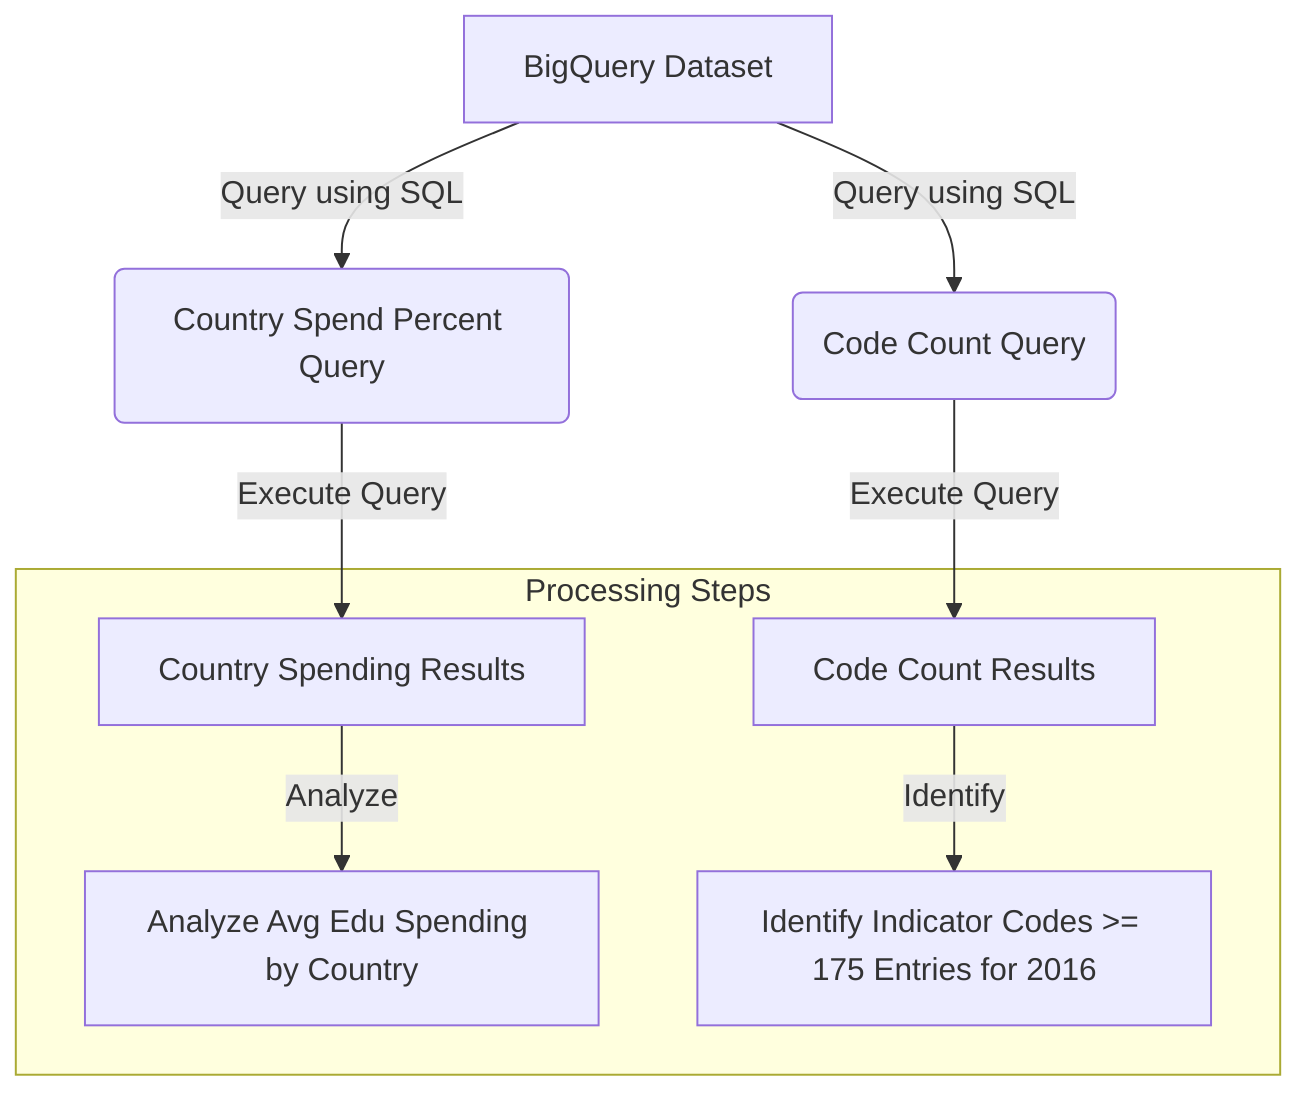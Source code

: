 flowchart TD
    %% Node for BigQuery Dataset
    A[BigQuery Dataset] -->|Query using SQL| B(Country Spend Percent Query)
    A -->|Query using SQL| C(Code Count Query)
    
    %% Nodes for SQL queries being executed
    B -->|Execute Query| D[Country Spending Results]
    C -->|Execute Query| E[Code Count Results]
    
    %% Descriptions of each data processing step
    subgraph Processing Steps
        direction TB
        D -->|Analyze| F[Analyze Avg Edu Spending by Country]
        E -->|Identify| G[Identify Indicator Codes >= 175 Entries for 2016]
    end